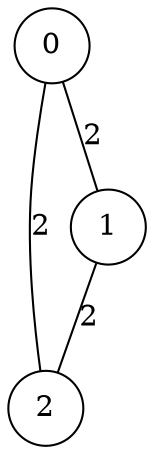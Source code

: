 graph qubit_interaction_graph {
    node [shape=circle];
    0 -- 2 [label=2];
    0 -- 1 [label=2];
    1 -- 2 [label=2];
}